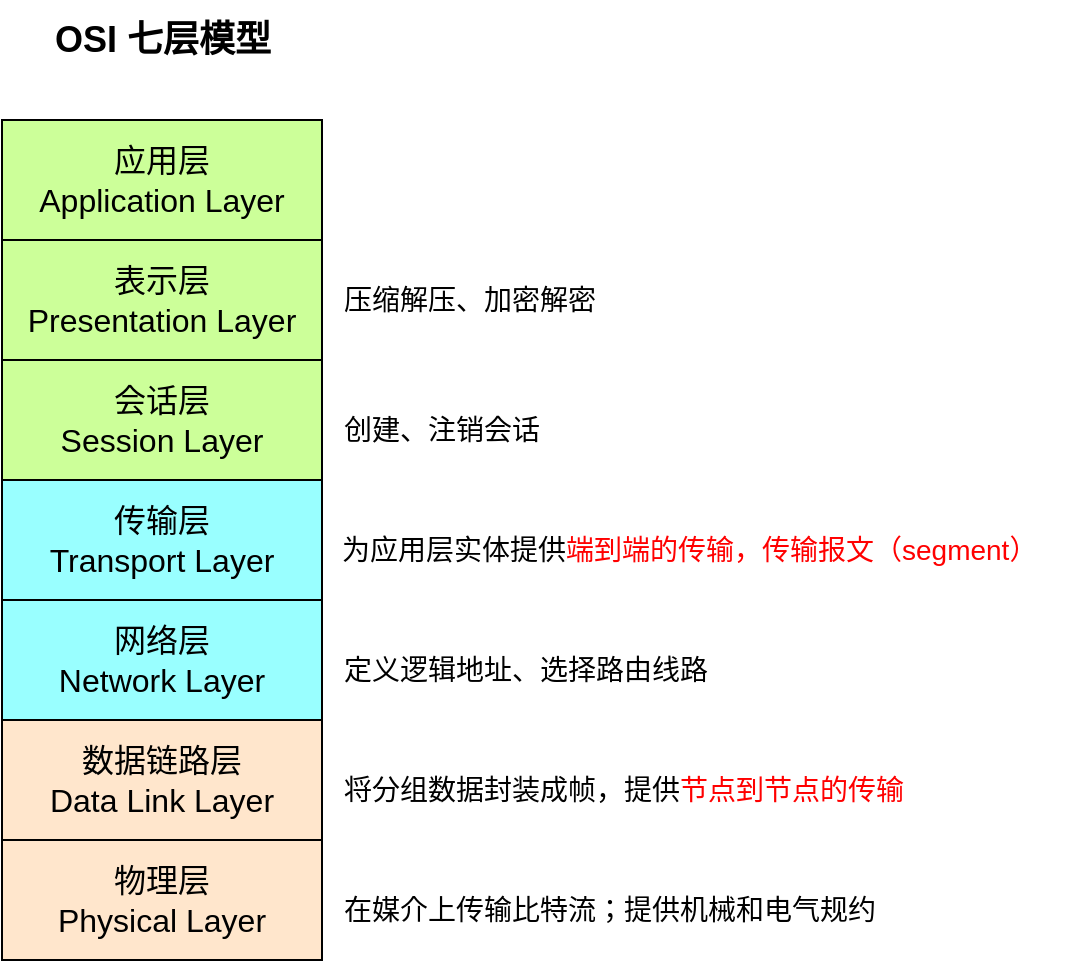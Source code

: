 <mxfile>
    <diagram id="KnxmgnudgqGiJWSHdmvA" name="Page-1">
        <mxGraphModel dx="587" dy="453" grid="1" gridSize="10" guides="1" tooltips="1" connect="1" arrows="1" fold="1" page="1" pageScale="1" pageWidth="1200" pageHeight="1920" math="0" shadow="0">
            <root>
                <mxCell id="0"/>
                <mxCell id="1" parent="0"/>
                <mxCell id="2" value="应用层&lt;div&gt;Application Layer&lt;/div&gt;" style="rounded=0;whiteSpace=wrap;html=1;fontSize=16;fillColor=#CCFF99;" parent="1" vertex="1">
                    <mxGeometry x="201" y="200" width="160" height="60" as="geometry"/>
                </mxCell>
                <mxCell id="3" value="表示层&lt;div&gt;Presentation Layer&lt;/div&gt;" style="rounded=0;whiteSpace=wrap;html=1;fontSize=16;fillColor=#CCFF99;" parent="1" vertex="1">
                    <mxGeometry x="201" y="260" width="160" height="60" as="geometry"/>
                </mxCell>
                <mxCell id="4" value="会话层&lt;div&gt;Session Layer&lt;/div&gt;" style="rounded=0;whiteSpace=wrap;html=1;fontSize=16;fillColor=#CCFF99;" parent="1" vertex="1">
                    <mxGeometry x="201" y="320" width="160" height="60" as="geometry"/>
                </mxCell>
                <mxCell id="5" value="传输层&lt;div&gt;Transport Layer&lt;/div&gt;" style="rounded=0;whiteSpace=wrap;html=1;fontSize=16;fillColor=#99FFFF;" parent="1" vertex="1">
                    <mxGeometry x="201" y="380" width="160" height="60" as="geometry"/>
                </mxCell>
                <mxCell id="6" value="网络层&lt;div&gt;Network Layer&lt;/div&gt;" style="rounded=0;whiteSpace=wrap;html=1;fontSize=16;fillColor=#99FFFF;" parent="1" vertex="1">
                    <mxGeometry x="201" y="440" width="160" height="60" as="geometry"/>
                </mxCell>
                <mxCell id="7" value="数据链路层&lt;div&gt;Data Link Layer&lt;/div&gt;" style="rounded=0;whiteSpace=wrap;html=1;fontSize=16;fillColor=#FFE6CC;" parent="1" vertex="1">
                    <mxGeometry x="201" y="500" width="160" height="60" as="geometry"/>
                </mxCell>
                <mxCell id="8" value="物理层&lt;div&gt;Physical Layer&lt;/div&gt;" style="rounded=0;whiteSpace=wrap;html=1;fontSize=16;fillColor=#FFE6CC;" parent="1" vertex="1">
                    <mxGeometry x="201" y="560" width="160" height="60" as="geometry"/>
                </mxCell>
                <mxCell id="34" value="压缩解压、加密解密" style="text;html=1;align=left;verticalAlign=middle;resizable=0;points=[];autosize=1;strokeColor=none;fillColor=none;fontSize=14;" parent="1" vertex="1">
                    <mxGeometry x="370" y="275" width="150" height="30" as="geometry"/>
                </mxCell>
                <mxCell id="35" value="创建、注销会话" style="text;html=1;align=left;verticalAlign=middle;resizable=0;points=[];autosize=1;strokeColor=none;fillColor=none;fontSize=14;" parent="1" vertex="1">
                    <mxGeometry x="370" y="340" width="120" height="30" as="geometry"/>
                </mxCell>
                <mxCell id="36" value="为应用层实体提供&lt;font style=&quot;color: rgb(255, 0, 0);&quot;&gt;端到端的传输，传输报文（segment）&lt;/font&gt;" style="text;html=1;align=left;verticalAlign=middle;resizable=0;points=[];autosize=1;strokeColor=none;fillColor=none;fontSize=14;" parent="1" vertex="1">
                    <mxGeometry x="369" y="400" width="370" height="30" as="geometry"/>
                </mxCell>
                <mxCell id="37" value="定义逻辑地址、选择路由线路" style="text;html=1;align=left;verticalAlign=middle;resizable=0;points=[];autosize=1;strokeColor=none;fillColor=none;fontSize=14;" parent="1" vertex="1">
                    <mxGeometry x="370" y="460" width="210" height="30" as="geometry"/>
                </mxCell>
                <mxCell id="38" value="将分组数据封装成帧，提供&lt;font style=&quot;color: rgb(255, 0, 0);&quot;&gt;节点到节点的传输&lt;/font&gt;" style="text;html=1;align=left;verticalAlign=middle;resizable=0;points=[];autosize=1;strokeColor=none;fillColor=none;fontSize=14;" parent="1" vertex="1">
                    <mxGeometry x="370" y="520" width="300" height="30" as="geometry"/>
                </mxCell>
                <mxCell id="39" value="&lt;font style=&quot;font-size: 18px;&quot;&gt;&lt;b style=&quot;&quot;&gt;OSI 七层模型&lt;/b&gt;&lt;/font&gt;" style="text;html=1;align=center;verticalAlign=middle;resizable=0;points=[];autosize=1;strokeColor=none;fillColor=none;" parent="1" vertex="1">
                    <mxGeometry x="216" y="140" width="130" height="40" as="geometry"/>
                </mxCell>
                <mxCell id="40" value="在媒介上传输比特流；提供机械和电气规约" style="text;html=1;align=left;verticalAlign=middle;resizable=0;points=[];autosize=1;strokeColor=none;fillColor=none;fontSize=14;" parent="1" vertex="1">
                    <mxGeometry x="370" y="580" width="290" height="30" as="geometry"/>
                </mxCell>
            </root>
        </mxGraphModel>
    </diagram>
</mxfile>